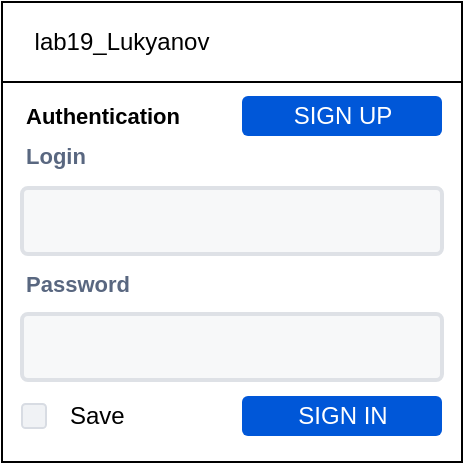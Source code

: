 <mxfile version="14.1.8" type="device"><diagram id="J6x4Rka23NLkNgng_QY3" name="Страница 1"><mxGraphModel dx="517" dy="384" grid="1" gridSize="10" guides="1" tooltips="1" connect="1" arrows="1" fold="1" page="1" pageScale="1" pageWidth="1169" pageHeight="827" math="0" shadow="0"><root><mxCell id="0"/><mxCell id="1" parent="0"/><mxCell id="62XzZutqnELEZx1jFDD9-1" value="" style="rounded=0;whiteSpace=wrap;html=1;" parent="1" vertex="1"><mxGeometry x="390" y="150" width="230" height="230" as="geometry"/></mxCell><mxCell id="62XzZutqnELEZx1jFDD9-15" value="" style="rounded=0;whiteSpace=wrap;html=1;" parent="1" vertex="1"><mxGeometry x="390" y="150" width="230" height="40" as="geometry"/></mxCell><mxCell id="62XzZutqnELEZx1jFDD9-20" value="lab19_Lukyanov" style="text;html=1;strokeColor=none;fillColor=none;align=center;verticalAlign=middle;whiteSpace=wrap;rounded=0;" parent="1" vertex="1"><mxGeometry x="430" y="160" width="40" height="20" as="geometry"/></mxCell><mxCell id="VVaPbwoHPwZQRR5iH3e--4" value="SIGN IN" style="rounded=1;fillColor=#0057D8;align=center;strokeColor=none;html=1;fontColor=#ffffff;fontSize=12" parent="1" vertex="1"><mxGeometry x="510" y="347" width="100" height="20" as="geometry"/></mxCell><mxCell id="UdR7jFeQoBsdeW9vpOhq-1" value="Authentication" style="fillColor=none;strokeColor=none;html=1;fontSize=12;fontStyle=0;align=left;fontStyle=1;fontSize=11" parent="1" vertex="1"><mxGeometry x="400" y="197" width="210" height="20" as="geometry"/></mxCell><mxCell id="UdR7jFeQoBsdeW9vpOhq-2" value="" style="rounded=1;arcSize=9;fillColor=#F7F8F9;align=left;spacingLeft=5;strokeColor=#DEE1E6;html=1;strokeWidth=2;fontColor=#596780;fontSize=12" parent="1" vertex="1"><mxGeometry x="400" y="243" width="210" height="33" as="geometry"/></mxCell><mxCell id="UdR7jFeQoBsdeW9vpOhq-3" value="Password" style="fillColor=none;strokeColor=none;html=1;fontSize=11;fontStyle=0;align=left;fontColor=#596780;fontStyle=1;fontSize=11" parent="1" vertex="1"><mxGeometry x="400" y="281" width="210" height="20" as="geometry"/></mxCell><mxCell id="UdR7jFeQoBsdeW9vpOhq-4" value="" style="rounded=1;arcSize=9;fillColor=#F7F8F9;align=left;spacingLeft=5;strokeColor=#DEE1E6;html=1;strokeWidth=2;fontColor=#596780;fontSize=12" parent="1" vertex="1"><mxGeometry x="400" y="306" width="210" height="33" as="geometry"/></mxCell><mxCell id="UdR7jFeQoBsdeW9vpOhq-5" value="Save" style="rounded=1;fillColor=#F0F2F5;strokeColor=#D8DCE3;align=left;verticalAlign=middle;fontStyle=0;fontSize=12;labelPosition=right;verticalLabelPosition=middle;spacingLeft=10;html=1;shadow=0;dashed=0" parent="1" vertex="1"><mxGeometry x="400" y="351" width="12" height="12" as="geometry"/></mxCell><mxCell id="UdR7jFeQoBsdeW9vpOhq-6" value="SIGN UP" style="rounded=1;fillColor=#0057D8;align=center;strokeColor=none;html=1;fontColor=#ffffff;fontSize=12" parent="1" vertex="1"><mxGeometry x="510" y="197" width="100" height="20" as="geometry"/></mxCell><mxCell id="Q4vJJ_rkPJBqtMMQ_5_6-1" value="Login" style="fillColor=none;strokeColor=none;html=1;fontSize=11;fontStyle=0;align=left;fontColor=#596780;fontStyle=1;fontSize=11" vertex="1" parent="1"><mxGeometry x="400" y="217" width="210" height="20" as="geometry"/></mxCell></root></mxGraphModel></diagram></mxfile>